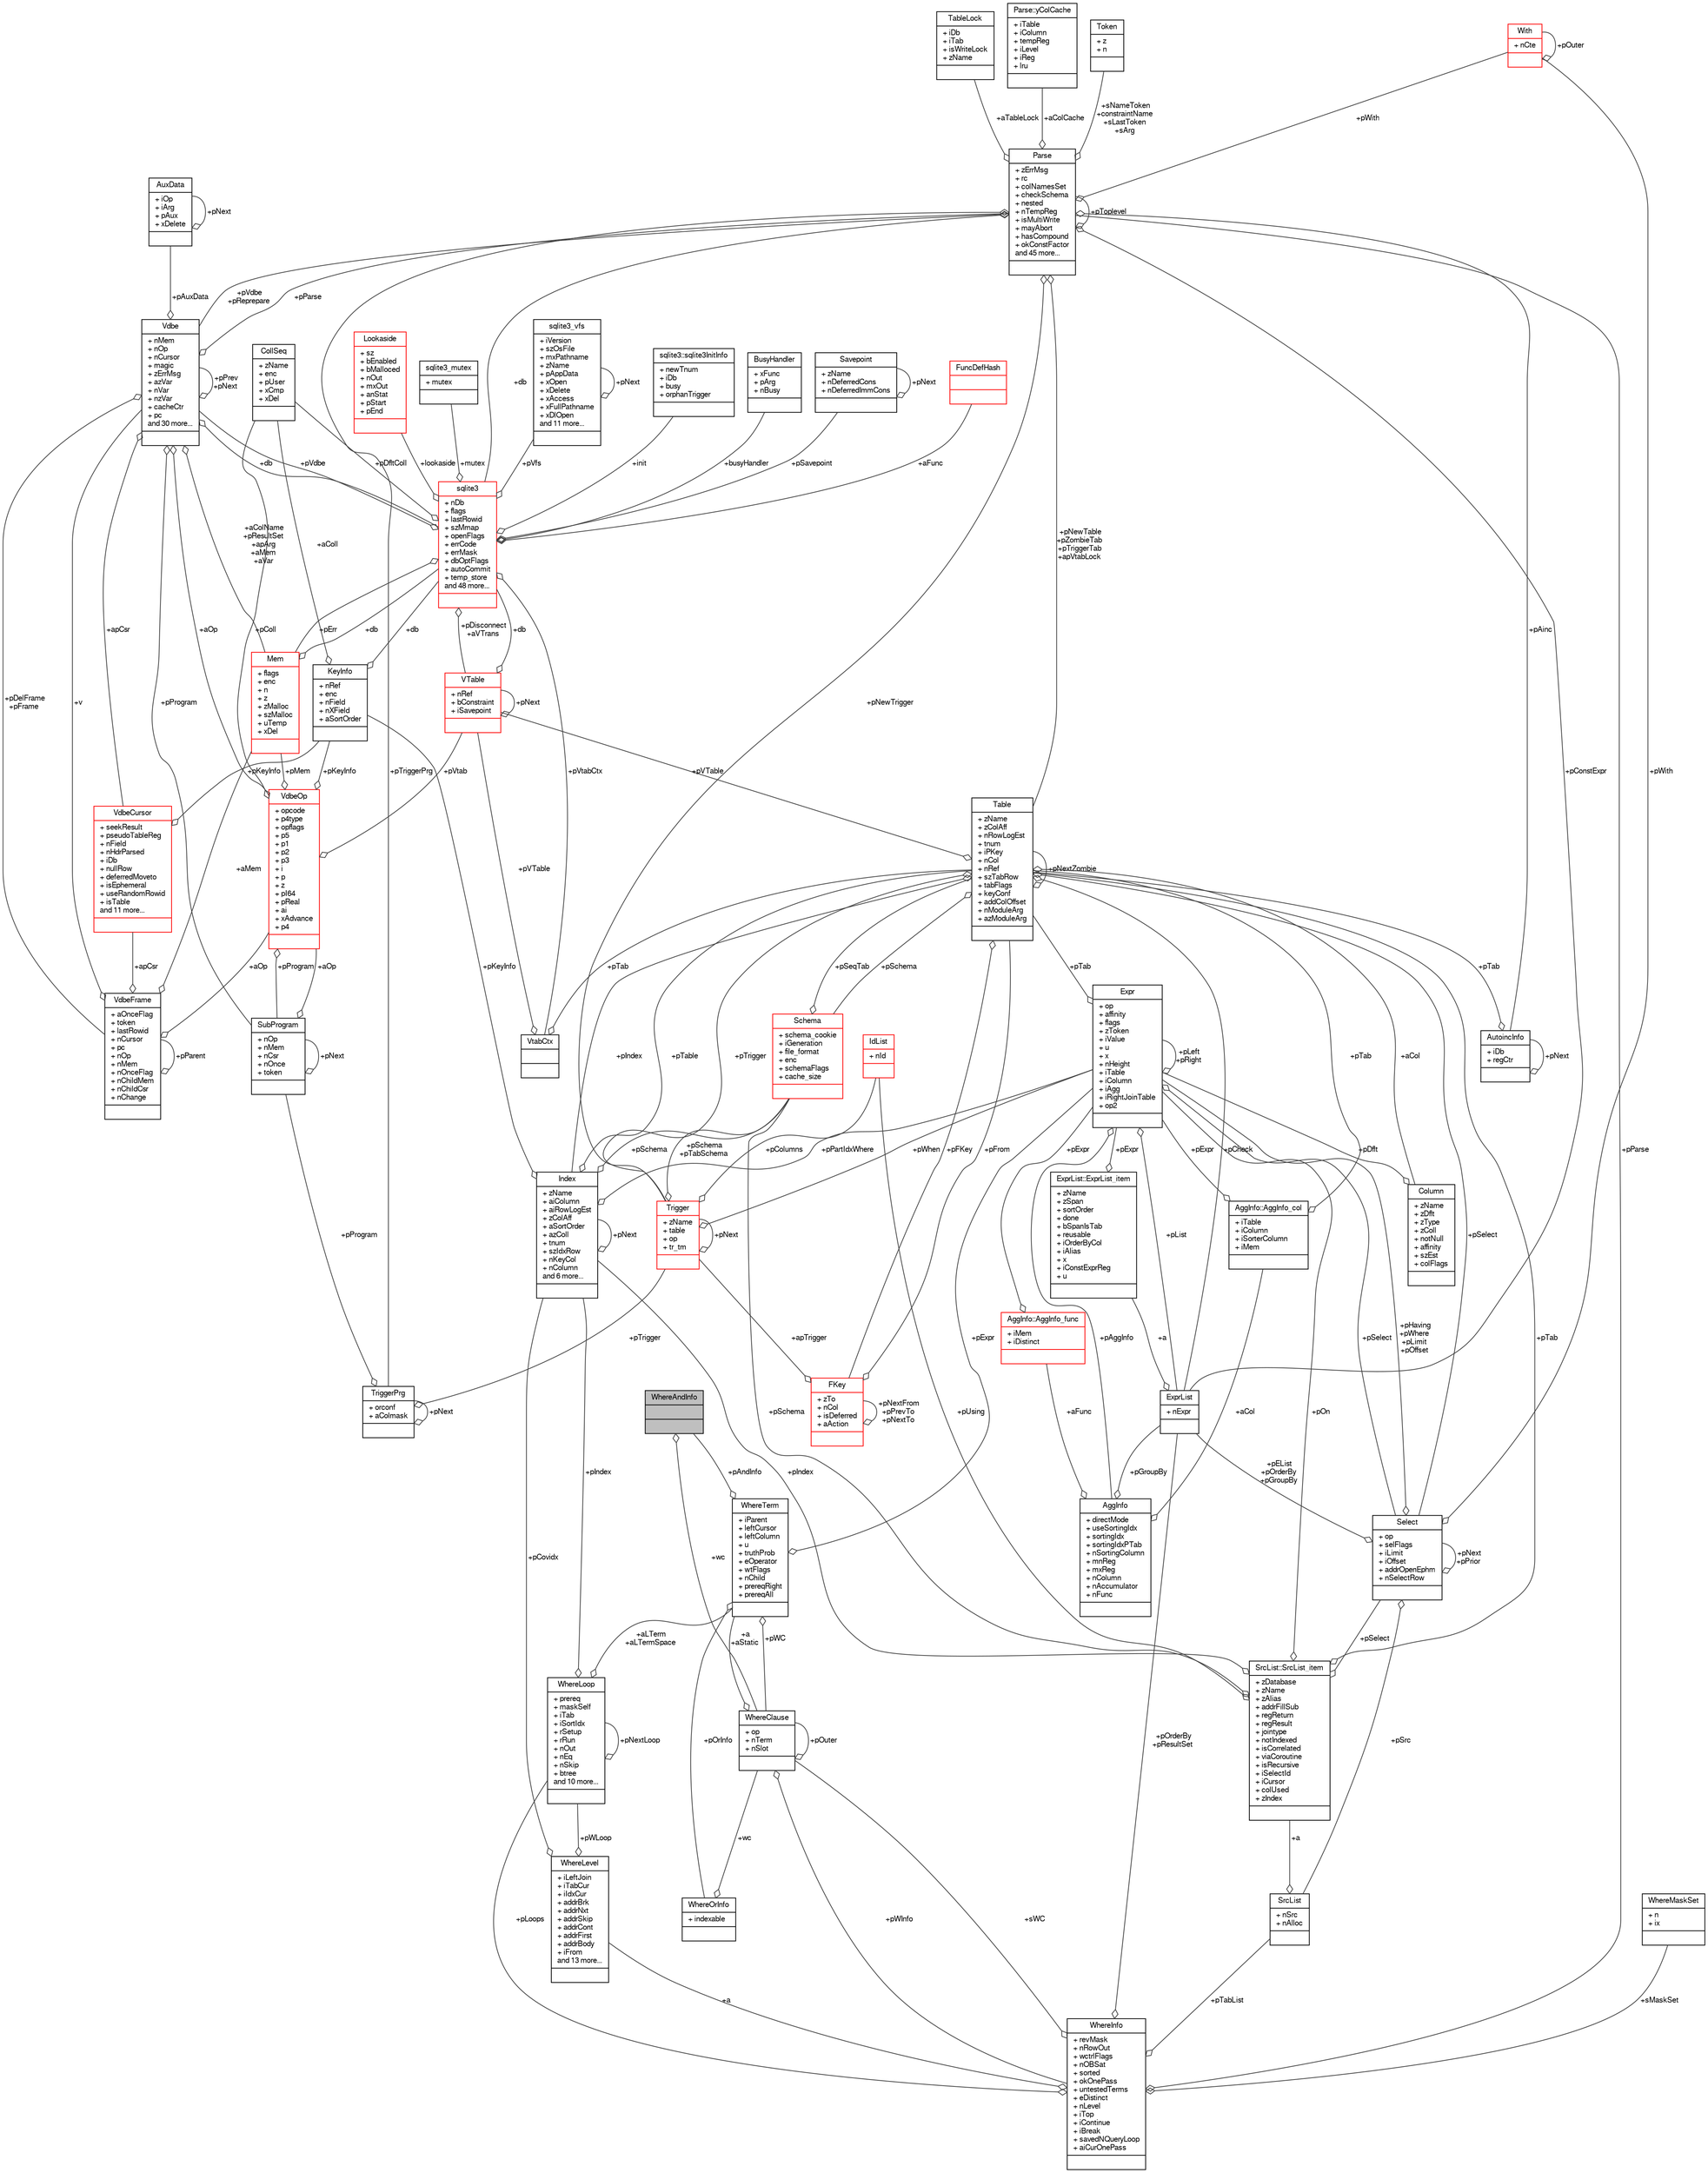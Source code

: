 digraph "WhereAndInfo"
{
  edge [fontname="FreeSans",fontsize="10",labelfontname="FreeSans",labelfontsize="10"];
  node [fontname="FreeSans",fontsize="10",shape=record];
  Node1 [label="{WhereAndInfo\n||}",height=0.2,width=0.4,color="black", fillcolor="grey75", style="filled", fontcolor="black"];
  Node2 -> Node1 [color="grey25",fontsize="10",style="solid",label=" +wc" ,arrowhead="odiamond",fontname="FreeSans"];
  Node2 [label="{WhereClause\n|+ op\l+ nTerm\l+ nSlot\l|}",height=0.2,width=0.4,color="black", fillcolor="white", style="filled",URL="$structWhereClause.html"];
  Node3 -> Node2 [color="grey25",fontsize="10",style="solid",label=" +a\n+aStatic" ,arrowhead="odiamond",fontname="FreeSans"];
  Node3 [label="{WhereTerm\n|+ iParent\l+ leftCursor\l+ leftColumn\l+ u\l+ truthProb\l+ eOperator\l+ wtFlags\l+ nChild\l+ prereqRight\l+ prereqAll\l|}",height=0.2,width=0.4,color="black", fillcolor="white", style="filled",URL="$structWhereTerm.html"];
  Node1 -> Node3 [color="grey25",fontsize="10",style="solid",label=" +pAndInfo" ,arrowhead="odiamond",fontname="FreeSans"];
  Node4 -> Node3 [color="grey25",fontsize="10",style="solid",label=" +pOrInfo" ,arrowhead="odiamond",fontname="FreeSans"];
  Node4 [label="{WhereOrInfo\n|+ indexable\l|}",height=0.2,width=0.4,color="black", fillcolor="white", style="filled",URL="$structWhereOrInfo.html"];
  Node2 -> Node4 [color="grey25",fontsize="10",style="solid",label=" +wc" ,arrowhead="odiamond",fontname="FreeSans"];
  Node5 -> Node3 [color="grey25",fontsize="10",style="solid",label=" +pExpr" ,arrowhead="odiamond",fontname="FreeSans"];
  Node5 [label="{Expr\n|+ op\l+ affinity\l+ flags\l+ zToken\l+ iValue\l+ u\l+ x\l+ nHeight\l+ iTable\l+ iColumn\l+ iAgg\l+ iRightJoinTable\l+ op2\l|}",height=0.2,width=0.4,color="black", fillcolor="white", style="filled",URL="$structExpr.html"];
  Node6 -> Node5 [color="grey25",fontsize="10",style="solid",label=" +pAggInfo" ,arrowhead="odiamond",fontname="FreeSans"];
  Node6 [label="{AggInfo\n|+ directMode\l+ useSortingIdx\l+ sortingIdx\l+ sortingIdxPTab\l+ nSortingColumn\l+ mnReg\l+ mxReg\l+ nColumn\l+ nAccumulator\l+ nFunc\l|}",height=0.2,width=0.4,color="black", fillcolor="white", style="filled",URL="$structAggInfo.html"];
  Node7 -> Node6 [color="grey25",fontsize="10",style="solid",label=" +aCol" ,arrowhead="odiamond",fontname="FreeSans"];
  Node7 [label="{AggInfo::AggInfo_col\n|+ iTable\l+ iColumn\l+ iSorterColumn\l+ iMem\l|}",height=0.2,width=0.4,color="black", fillcolor="white", style="filled",URL="$structAggInfo_1_1AggInfo__col.html"];
  Node5 -> Node7 [color="grey25",fontsize="10",style="solid",label=" +pExpr" ,arrowhead="odiamond",fontname="FreeSans"];
  Node8 -> Node7 [color="grey25",fontsize="10",style="solid",label=" +pTab" ,arrowhead="odiamond",fontname="FreeSans"];
  Node8 [label="{Table\n|+ zName\l+ zColAff\l+ nRowLogEst\l+ tnum\l+ iPKey\l+ nCol\l+ nRef\l+ szTabRow\l+ tabFlags\l+ keyConf\l+ addColOffset\l+ nModuleArg\l+ azModuleArg\l|}",height=0.2,width=0.4,color="black", fillcolor="white", style="filled",URL="$structTable.html"];
  Node9 -> Node8 [color="grey25",fontsize="10",style="solid",label=" +pSchema" ,arrowhead="odiamond",fontname="FreeSans"];
  Node9 [label="{Schema\n|+ schema_cookie\l+ iGeneration\l+ file_format\l+ enc\l+ schemaFlags\l+ cache_size\l|}",height=0.2,width=0.4,color="red", fillcolor="white", style="filled",URL="$structSchema.html"];
  Node8 -> Node9 [color="grey25",fontsize="10",style="solid",label=" +pSeqTab" ,arrowhead="odiamond",fontname="FreeSans"];
  Node13 -> Node8 [color="grey25",fontsize="10",style="solid",label=" +aCol" ,arrowhead="odiamond",fontname="FreeSans"];
  Node13 [label="{Column\n|+ zName\l+ zDflt\l+ zType\l+ zColl\l+ notNull\l+ affinity\l+ szEst\l+ colFlags\l|}",height=0.2,width=0.4,color="black", fillcolor="white", style="filled",URL="$structColumn.html"];
  Node5 -> Node13 [color="grey25",fontsize="10",style="solid",label=" +pDflt" ,arrowhead="odiamond",fontname="FreeSans"];
  Node14 -> Node8 [color="grey25",fontsize="10",style="solid",label=" +pFKey" ,arrowhead="odiamond",fontname="FreeSans"];
  Node14 [label="{FKey\n|+ zTo\l+ nCol\l+ isDeferred\l+ aAction\l|}",height=0.2,width=0.4,color="red", fillcolor="white", style="filled",URL="$structFKey.html"];
  Node14 -> Node14 [color="grey25",fontsize="10",style="solid",label=" +pNextFrom\n+pPrevTo\n+pNextTo" ,arrowhead="odiamond",fontname="FreeSans"];
  Node8 -> Node14 [color="grey25",fontsize="10",style="solid",label=" +pFrom" ,arrowhead="odiamond",fontname="FreeSans"];
  Node16 -> Node14 [color="grey25",fontsize="10",style="solid",label=" +apTrigger" ,arrowhead="odiamond",fontname="FreeSans"];
  Node16 [label="{Trigger\n|+ zName\l+ table\l+ op\l+ tr_tm\l|}",height=0.2,width=0.4,color="red", fillcolor="white", style="filled",URL="$structTrigger.html"];
  Node9 -> Node16 [color="grey25",fontsize="10",style="solid",label=" +pSchema\n+pTabSchema" ,arrowhead="odiamond",fontname="FreeSans"];
  Node5 -> Node16 [color="grey25",fontsize="10",style="solid",label=" +pWhen" ,arrowhead="odiamond",fontname="FreeSans"];
  Node19 -> Node16 [color="grey25",fontsize="10",style="solid",label=" +pColumns" ,arrowhead="odiamond",fontname="FreeSans"];
  Node19 [label="{IdList\n|+ nId\l|}",height=0.2,width=0.4,color="red", fillcolor="white", style="filled",URL="$structIdList.html"];
  Node16 -> Node16 [color="grey25",fontsize="10",style="solid",label=" +pNext" ,arrowhead="odiamond",fontname="FreeSans"];
  Node39 -> Node8 [color="grey25",fontsize="10",style="solid",label=" +pVTable" ,arrowhead="odiamond",fontname="FreeSans"];
  Node39 [label="{VTable\n|+ nRef\l+ bConstraint\l+ iSavepoint\l|}",height=0.2,width=0.4,color="red", fillcolor="white", style="filled",URL="$structVTable.html"];
  Node30 -> Node39 [color="grey25",fontsize="10",style="solid",label=" +db" ,arrowhead="odiamond",fontname="FreeSans"];
  Node30 [label="{sqlite3\n|+ nDb\l+ flags\l+ lastRowid\l+ szMmap\l+ openFlags\l+ errCode\l+ errMask\l+ dbOptFlags\l+ autoCommit\l+ temp_store\land 48 more...\l|}",height=0.2,width=0.4,color="red", fillcolor="white", style="filled",URL="$structsqlite3.html"];
  Node31 -> Node30 [color="grey25",fontsize="10",style="solid",label=" +pErr" ,arrowhead="odiamond",fontname="FreeSans"];
  Node31 [label="{Mem\n|+ flags\l+ enc\l+ n\l+ z\l+ zMalloc\l+ szMalloc\l+ uTemp\l+ xDel\l|}",height=0.2,width=0.4,color="red", fillcolor="white", style="filled",URL="$structMem.html"];
  Node30 -> Node31 [color="grey25",fontsize="10",style="solid",label=" +db" ,arrowhead="odiamond",fontname="FreeSans"];
  Node34 -> Node30 [color="grey25",fontsize="10",style="solid",label=" +pVdbe" ,arrowhead="odiamond",fontname="FreeSans"];
  Node34 [label="{Vdbe\n|+ nMem\l+ nOp\l+ nCursor\l+ magic\l+ zErrMsg\l+ azVar\l+ nVar\l+ nzVar\l+ cacheCtr\l+ pc\land 30 more...\l|}",height=0.2,width=0.4,color="black", fillcolor="white", style="filled",URL="$structVdbe.html"];
  Node34 -> Node34 [color="grey25",fontsize="10",style="solid",label=" +pPrev\n+pNext" ,arrowhead="odiamond",fontname="FreeSans"];
  Node31 -> Node34 [color="grey25",fontsize="10",style="solid",label=" +aColName\n+pResultSet\n+apArg\n+aMem\n+aVar" ,arrowhead="odiamond",fontname="FreeSans"];
  Node30 -> Node34 [color="grey25",fontsize="10",style="solid",label=" +db" ,arrowhead="odiamond",fontname="FreeSans"];
  Node33 -> Node34 [color="grey25",fontsize="10",style="solid",label=" +pDelFrame\n+pFrame" ,arrowhead="odiamond",fontname="FreeSans"];
  Node33 [label="{VdbeFrame\n|+ aOnceFlag\l+ token\l+ lastRowid\l+ nCursor\l+ pc\l+ nOp\l+ nMem\l+ nOnceFlag\l+ nChildMem\l+ nChildCsr\l+ nChange\l|}",height=0.2,width=0.4,color="black", fillcolor="white", style="filled",URL="$structVdbeFrame.html"];
  Node31 -> Node33 [color="grey25",fontsize="10",style="solid",label=" +aMem" ,arrowhead="odiamond",fontname="FreeSans"];
  Node34 -> Node33 [color="grey25",fontsize="10",style="solid",label=" +v" ,arrowhead="odiamond",fontname="FreeSans"];
  Node33 -> Node33 [color="grey25",fontsize="10",style="solid",label=" +pParent" ,arrowhead="odiamond",fontname="FreeSans"];
  Node45 -> Node33 [color="grey25",fontsize="10",style="solid",label=" +apCsr" ,arrowhead="odiamond",fontname="FreeSans"];
  Node45 [label="{VdbeCursor\n|+ seekResult\l+ pseudoTableReg\l+ nField\l+ nHdrParsed\l+ iDb\l+ nullRow\l+ deferredMoveto\l+ isEphemeral\l+ useRandomRowid\l+ isTable\land 11 more...\l|}",height=0.2,width=0.4,color="red", fillcolor="white", style="filled",URL="$structVdbeCursor.html"];
  Node29 -> Node45 [color="grey25",fontsize="10",style="solid",label=" +pKeyInfo" ,arrowhead="odiamond",fontname="FreeSans"];
  Node29 [label="{KeyInfo\n|+ nRef\l+ enc\l+ nField\l+ nXField\l+ aSortOrder\l|}",height=0.2,width=0.4,color="black", fillcolor="white", style="filled",URL="$structKeyInfo.html"];
  Node30 -> Node29 [color="grey25",fontsize="10",style="solid",label=" +db" ,arrowhead="odiamond",fontname="FreeSans"];
  Node38 -> Node29 [color="grey25",fontsize="10",style="solid",label=" +aColl" ,arrowhead="odiamond",fontname="FreeSans"];
  Node38 [label="{CollSeq\n|+ zName\l+ enc\l+ pUser\l+ xCmp\l+ xDel\l|}",height=0.2,width=0.4,color="black", fillcolor="white", style="filled",URL="$structCollSeq.html"];
  Node37 -> Node33 [color="grey25",fontsize="10",style="solid",label=" +aOp" ,arrowhead="odiamond",fontname="FreeSans"];
  Node37 [label="{VdbeOp\n|+ opcode\l+ p4type\l+ opflags\l+ p5\l+ p1\l+ p2\l+ p3\l+ i\l+ p\l+ z\l+ pI64\l+ pReal\l+ ai\l+ xAdvance\l+ p4\l|}",height=0.2,width=0.4,color="red", fillcolor="white", style="filled",URL="$structVdbeOp.html"];
  Node31 -> Node37 [color="grey25",fontsize="10",style="solid",label=" +pMem" ,arrowhead="odiamond",fontname="FreeSans"];
  Node38 -> Node37 [color="grey25",fontsize="10",style="solid",label=" +pColl" ,arrowhead="odiamond",fontname="FreeSans"];
  Node39 -> Node37 [color="grey25",fontsize="10",style="solid",label=" +pVtab" ,arrowhead="odiamond",fontname="FreeSans"];
  Node36 -> Node37 [color="grey25",fontsize="10",style="solid",label=" +pProgram" ,arrowhead="odiamond",fontname="FreeSans"];
  Node36 [label="{SubProgram\n|+ nOp\l+ nMem\l+ nCsr\l+ nOnce\l+ token\l|}",height=0.2,width=0.4,color="black", fillcolor="white", style="filled",URL="$structSubProgram.html"];
  Node36 -> Node36 [color="grey25",fontsize="10",style="solid",label=" +pNext" ,arrowhead="odiamond",fontname="FreeSans"];
  Node37 -> Node36 [color="grey25",fontsize="10",style="solid",label=" +aOp" ,arrowhead="odiamond",fontname="FreeSans"];
  Node29 -> Node37 [color="grey25",fontsize="10",style="solid",label=" +pKeyInfo" ,arrowhead="odiamond",fontname="FreeSans"];
  Node35 -> Node34 [color="grey25",fontsize="10",style="solid",label=" +pAuxData" ,arrowhead="odiamond",fontname="FreeSans"];
  Node35 [label="{AuxData\n|+ iOp\l+ iArg\l+ pAux\l+ xDelete\l|}",height=0.2,width=0.4,color="black", fillcolor="white", style="filled",URL="$structAuxData.html"];
  Node35 -> Node35 [color="grey25",fontsize="10",style="solid",label=" +pNext" ,arrowhead="odiamond",fontname="FreeSans"];
  Node36 -> Node34 [color="grey25",fontsize="10",style="solid",label=" +pProgram" ,arrowhead="odiamond",fontname="FreeSans"];
  Node45 -> Node34 [color="grey25",fontsize="10",style="solid",label=" +apCsr" ,arrowhead="odiamond",fontname="FreeSans"];
  Node76 -> Node34 [color="grey25",fontsize="10",style="solid",label=" +pParse" ,arrowhead="odiamond",fontname="FreeSans"];
  Node76 [label="{Parse\n|+ zErrMsg\l+ rc\l+ colNamesSet\l+ checkSchema\l+ nested\l+ nTempReg\l+ isMultiWrite\l+ mayAbort\l+ hasCompound\l+ okConstFactor\land 45 more...\l|}",height=0.2,width=0.4,color="black", fillcolor="white", style="filled",URL="$structParse.html"];
  Node34 -> Node76 [color="grey25",fontsize="10",style="solid",label=" +pVdbe\n+pReprepare" ,arrowhead="odiamond",fontname="FreeSans"];
  Node30 -> Node76 [color="grey25",fontsize="10",style="solid",label=" +db" ,arrowhead="odiamond",fontname="FreeSans"];
  Node77 -> Node76 [color="grey25",fontsize="10",style="solid",label=" +aTableLock" ,arrowhead="odiamond",fontname="FreeSans"];
  Node77 [label="{TableLock\n|+ iDb\l+ iTab\l+ isWriteLock\l+ zName\l|}",height=0.2,width=0.4,color="black", fillcolor="white", style="filled",URL="$structTableLock.html"];
  Node18 -> Node76 [color="grey25",fontsize="10",style="solid",label=" +sNameToken\n+constraintName\n+sLastToken\n+sArg" ,arrowhead="odiamond",fontname="FreeSans"];
  Node18 [label="{Token\n|+ z\l+ n\l|}",height=0.2,width=0.4,color="black", fillcolor="white", style="filled",URL="$structToken.html"];
  Node22 -> Node76 [color="grey25",fontsize="10",style="solid",label=" +pWith" ,arrowhead="odiamond",fontname="FreeSans"];
  Node22 [label="{With\n|+ nCte\l|}",height=0.2,width=0.4,color="red", fillcolor="white", style="filled",URL="$structWith.html"];
  Node22 -> Node22 [color="grey25",fontsize="10",style="solid",label=" +pOuter" ,arrowhead="odiamond",fontname="FreeSans"];
  Node78 -> Node76 [color="grey25",fontsize="10",style="solid",label=" +aColCache" ,arrowhead="odiamond",fontname="FreeSans"];
  Node78 [label="{Parse::yColCache\n|+ iTable\l+ iColumn\l+ tempReg\l+ iLevel\l+ iReg\l+ lru\l|}",height=0.2,width=0.4,color="black", fillcolor="white", style="filled",URL="$structParse_1_1yColCache.html"];
  Node8 -> Node76 [color="grey25",fontsize="10",style="solid",label=" +pNewTable\n+pZombieTab\n+pTriggerTab\n+apVtabLock" ,arrowhead="odiamond",fontname="FreeSans"];
  Node16 -> Node76 [color="grey25",fontsize="10",style="solid",label=" +pNewTrigger" ,arrowhead="odiamond",fontname="FreeSans"];
  Node79 -> Node76 [color="grey25",fontsize="10",style="solid",label=" +pTriggerPrg" ,arrowhead="odiamond",fontname="FreeSans"];
  Node79 [label="{TriggerPrg\n|+ orconf\l+ aColmask\l|}",height=0.2,width=0.4,color="black", fillcolor="white", style="filled",URL="$structTriggerPrg.html"];
  Node36 -> Node79 [color="grey25",fontsize="10",style="solid",label=" +pProgram" ,arrowhead="odiamond",fontname="FreeSans"];
  Node16 -> Node79 [color="grey25",fontsize="10",style="solid",label=" +pTrigger" ,arrowhead="odiamond",fontname="FreeSans"];
  Node79 -> Node79 [color="grey25",fontsize="10",style="solid",label=" +pNext" ,arrowhead="odiamond",fontname="FreeSans"];
  Node80 -> Node76 [color="grey25",fontsize="10",style="solid",label=" +pAinc" ,arrowhead="odiamond",fontname="FreeSans"];
  Node80 [label="{AutoincInfo\n|+ iDb\l+ regCtr\l|}",height=0.2,width=0.4,color="black", fillcolor="white", style="filled",URL="$structAutoincInfo.html"];
  Node8 -> Node80 [color="grey25",fontsize="10",style="solid",label=" +pTab" ,arrowhead="odiamond",fontname="FreeSans"];
  Node80 -> Node80 [color="grey25",fontsize="10",style="solid",label=" +pNext" ,arrowhead="odiamond",fontname="FreeSans"];
  Node24 -> Node76 [color="grey25",fontsize="10",style="solid",label=" +pConstExpr" ,arrowhead="odiamond",fontname="FreeSans"];
  Node24 [label="{ExprList\n|+ nExpr\l|}",height=0.2,width=0.4,color="black", fillcolor="white", style="filled",URL="$structExprList.html"];
  Node25 -> Node24 [color="grey25",fontsize="10",style="solid",label=" +a" ,arrowhead="odiamond",fontname="FreeSans"];
  Node25 [label="{ExprList::ExprList_item\n|+ zName\l+ zSpan\l+ sortOrder\l+ done\l+ bSpanIsTab\l+ reusable\l+ iOrderByCol\l+ iAlias\l+ x\l+ iConstExprReg\l+ u\l|}",height=0.2,width=0.4,color="black", fillcolor="white", style="filled",URL="$structExprList_1_1ExprList__item.html"];
  Node5 -> Node25 [color="grey25",fontsize="10",style="solid",label=" +pExpr" ,arrowhead="odiamond",fontname="FreeSans"];
  Node76 -> Node76 [color="grey25",fontsize="10",style="solid",label=" +pToplevel" ,arrowhead="odiamond",fontname="FreeSans"];
  Node37 -> Node34 [color="grey25",fontsize="10",style="solid",label=" +aOp" ,arrowhead="odiamond",fontname="FreeSans"];
  Node84 -> Node30 [color="grey25",fontsize="10",style="solid",label=" +pSavepoint" ,arrowhead="odiamond",fontname="FreeSans"];
  Node84 [label="{Savepoint\n|+ zName\l+ nDeferredCons\l+ nDeferredImmCons\l|}",height=0.2,width=0.4,color="black", fillcolor="white", style="filled",URL="$structSavepoint.html"];
  Node84 -> Node84 [color="grey25",fontsize="10",style="solid",label=" +pNext" ,arrowhead="odiamond",fontname="FreeSans"];
  Node85 -> Node30 [color="grey25",fontsize="10",style="solid",label=" +aFunc" ,arrowhead="odiamond",fontname="FreeSans"];
  Node85 [label="{FuncDefHash\n||}",height=0.2,width=0.4,color="red", fillcolor="white", style="filled",URL="$structFuncDefHash.html"];
  Node86 -> Node30 [color="grey25",fontsize="10",style="solid",label=" +lookaside" ,arrowhead="odiamond",fontname="FreeSans"];
  Node86 [label="{Lookaside\n|+ sz\l+ bEnabled\l+ bMalloced\l+ nOut\l+ mxOut\l+ anStat\l+ pStart\l+ pEnd\l|}",height=0.2,width=0.4,color="red", fillcolor="white", style="filled",URL="$structLookaside.html"];
  Node50 -> Node30 [color="grey25",fontsize="10",style="solid",label=" +mutex" ,arrowhead="odiamond",fontname="FreeSans"];
  Node50 [label="{sqlite3_mutex\n|+ mutex\l|}",height=0.2,width=0.4,color="black", fillcolor="white", style="filled",URL="$structsqlite3__mutex.html"];
  Node61 -> Node30 [color="grey25",fontsize="10",style="solid",label=" +pVfs" ,arrowhead="odiamond",fontname="FreeSans"];
  Node61 [label="{sqlite3_vfs\n|+ iVersion\l+ szOsFile\l+ mxPathname\l+ zName\l+ pAppData\l+ xOpen\l+ xDelete\l+ xAccess\l+ xFullPathname\l+ xDlOpen\land 11 more...\l|}",height=0.2,width=0.4,color="black", fillcolor="white", style="filled",URL="$structsqlite3__vfs.html"];
  Node61 -> Node61 [color="grey25",fontsize="10",style="solid",label=" +pNext" ,arrowhead="odiamond",fontname="FreeSans"];
  Node88 -> Node30 [color="grey25",fontsize="10",style="solid",label=" +init" ,arrowhead="odiamond",fontname="FreeSans"];
  Node88 [label="{sqlite3::sqlite3InitInfo\n|+ newTnum\l+ iDb\l+ busy\l+ orphanTrigger\l|}",height=0.2,width=0.4,color="black", fillcolor="white", style="filled",URL="$structsqlite3_1_1sqlite3InitInfo.html"];
  Node89 -> Node30 [color="grey25",fontsize="10",style="solid",label=" +busyHandler" ,arrowhead="odiamond",fontname="FreeSans"];
  Node89 [label="{BusyHandler\n|+ xFunc\l+ pArg\l+ nBusy\l|}",height=0.2,width=0.4,color="black", fillcolor="white", style="filled",URL="$structBusyHandler.html"];
  Node90 -> Node30 [color="grey25",fontsize="10",style="solid",label=" +pVtabCtx" ,arrowhead="odiamond",fontname="FreeSans"];
  Node90 [label="{VtabCtx\n||}",height=0.2,width=0.4,color="black", fillcolor="white", style="filled",URL="$structVtabCtx.html"];
  Node39 -> Node90 [color="grey25",fontsize="10",style="solid",label=" +pVTable" ,arrowhead="odiamond",fontname="FreeSans"];
  Node8 -> Node90 [color="grey25",fontsize="10",style="solid",label=" +pTab" ,arrowhead="odiamond",fontname="FreeSans"];
  Node38 -> Node30 [color="grey25",fontsize="10",style="solid",label=" +pDfltColl" ,arrowhead="odiamond",fontname="FreeSans"];
  Node39 -> Node30 [color="grey25",fontsize="10",style="solid",label=" +pDisconnect\n+aVTrans" ,arrowhead="odiamond",fontname="FreeSans"];
  Node39 -> Node39 [color="grey25",fontsize="10",style="solid",label=" +pNext" ,arrowhead="odiamond",fontname="FreeSans"];
  Node8 -> Node8 [color="grey25",fontsize="10",style="solid",label=" +pNextZombie" ,arrowhead="odiamond",fontname="FreeSans"];
  Node16 -> Node8 [color="grey25",fontsize="10",style="solid",label=" +pTrigger" ,arrowhead="odiamond",fontname="FreeSans"];
  Node21 -> Node8 [color="grey25",fontsize="10",style="solid",label=" +pSelect" ,arrowhead="odiamond",fontname="FreeSans"];
  Node21 [label="{Select\n|+ op\l+ selFlags\l+ iLimit\l+ iOffset\l+ addrOpenEphm\l+ nSelectRow\l|}",height=0.2,width=0.4,color="black", fillcolor="white", style="filled",URL="$structSelect.html"];
  Node5 -> Node21 [color="grey25",fontsize="10",style="solid",label=" +pHaving\n+pWhere\n+pLimit\n+pOffset" ,arrowhead="odiamond",fontname="FreeSans"];
  Node22 -> Node21 [color="grey25",fontsize="10",style="solid",label=" +pWith" ,arrowhead="odiamond",fontname="FreeSans"];
  Node21 -> Node21 [color="grey25",fontsize="10",style="solid",label=" +pNext\n+pPrior" ,arrowhead="odiamond",fontname="FreeSans"];
  Node26 -> Node21 [color="grey25",fontsize="10",style="solid",label=" +pSrc" ,arrowhead="odiamond",fontname="FreeSans"];
  Node26 [label="{SrcList\n|+ nSrc\l+ nAlloc\l|}",height=0.2,width=0.4,color="black", fillcolor="white", style="filled",URL="$structSrcList.html"];
  Node27 -> Node26 [color="grey25",fontsize="10",style="solid",label=" +a" ,arrowhead="odiamond",fontname="FreeSans"];
  Node27 [label="{SrcList::SrcList_item\n|+ zDatabase\l+ zName\l+ zAlias\l+ addrFillSub\l+ regReturn\l+ regResult\l+ jointype\l+ notIndexed\l+ isCorrelated\l+ viaCoroutine\l+ isRecursive\l+ iSelectId\l+ iCursor\l+ colUsed\l+ zIndex\l|}",height=0.2,width=0.4,color="black", fillcolor="white", style="filled",URL="$structSrcList_1_1SrcList__item.html"];
  Node9 -> Node27 [color="grey25",fontsize="10",style="solid",label=" +pSchema" ,arrowhead="odiamond",fontname="FreeSans"];
  Node5 -> Node27 [color="grey25",fontsize="10",style="solid",label=" +pOn" ,arrowhead="odiamond",fontname="FreeSans"];
  Node19 -> Node27 [color="grey25",fontsize="10",style="solid",label=" +pUsing" ,arrowhead="odiamond",fontname="FreeSans"];
  Node8 -> Node27 [color="grey25",fontsize="10",style="solid",label=" +pTab" ,arrowhead="odiamond",fontname="FreeSans"];
  Node21 -> Node27 [color="grey25",fontsize="10",style="solid",label=" +pSelect" ,arrowhead="odiamond",fontname="FreeSans"];
  Node28 -> Node27 [color="grey25",fontsize="10",style="solid",label=" +pIndex" ,arrowhead="odiamond",fontname="FreeSans"];
  Node28 [label="{Index\n|+ zName\l+ aiColumn\l+ aiRowLogEst\l+ zColAff\l+ aSortOrder\l+ azColl\l+ tnum\l+ szIdxRow\l+ nKeyCol\l+ nColumn\land 6 more...\l|}",height=0.2,width=0.4,color="black", fillcolor="white", style="filled",URL="$structIndex.html"];
  Node9 -> Node28 [color="grey25",fontsize="10",style="solid",label=" +pSchema" ,arrowhead="odiamond",fontname="FreeSans"];
  Node5 -> Node28 [color="grey25",fontsize="10",style="solid",label=" +pPartIdxWhere" ,arrowhead="odiamond",fontname="FreeSans"];
  Node8 -> Node28 [color="grey25",fontsize="10",style="solid",label=" +pTable" ,arrowhead="odiamond",fontname="FreeSans"];
  Node29 -> Node28 [color="grey25",fontsize="10",style="solid",label=" +pKeyInfo" ,arrowhead="odiamond",fontname="FreeSans"];
  Node28 -> Node28 [color="grey25",fontsize="10",style="solid",label=" +pNext" ,arrowhead="odiamond",fontname="FreeSans"];
  Node24 -> Node21 [color="grey25",fontsize="10",style="solid",label=" +pEList\n+pOrderBy\n+pGroupBy" ,arrowhead="odiamond",fontname="FreeSans"];
  Node24 -> Node8 [color="grey25",fontsize="10",style="solid",label=" +pCheck" ,arrowhead="odiamond",fontname="FreeSans"];
  Node28 -> Node8 [color="grey25",fontsize="10",style="solid",label=" +pIndex" ,arrowhead="odiamond",fontname="FreeSans"];
  Node92 -> Node6 [color="grey25",fontsize="10",style="solid",label=" +aFunc" ,arrowhead="odiamond",fontname="FreeSans"];
  Node92 [label="{AggInfo::AggInfo_func\n|+ iMem\l+ iDistinct\l|}",height=0.2,width=0.4,color="red", fillcolor="white", style="filled",URL="$structAggInfo_1_1AggInfo__func.html"];
  Node5 -> Node92 [color="grey25",fontsize="10",style="solid",label=" +pExpr" ,arrowhead="odiamond",fontname="FreeSans"];
  Node24 -> Node6 [color="grey25",fontsize="10",style="solid",label=" +pGroupBy" ,arrowhead="odiamond",fontname="FreeSans"];
  Node5 -> Node5 [color="grey25",fontsize="10",style="solid",label=" +pLeft\n+pRight" ,arrowhead="odiamond",fontname="FreeSans"];
  Node8 -> Node5 [color="grey25",fontsize="10",style="solid",label=" +pTab" ,arrowhead="odiamond",fontname="FreeSans"];
  Node21 -> Node5 [color="grey25",fontsize="10",style="solid",label=" +pSelect" ,arrowhead="odiamond",fontname="FreeSans"];
  Node24 -> Node5 [color="grey25",fontsize="10",style="solid",label=" +pList" ,arrowhead="odiamond",fontname="FreeSans"];
  Node2 -> Node3 [color="grey25",fontsize="10",style="solid",label=" +pWC" ,arrowhead="odiamond",fontname="FreeSans"];
  Node93 -> Node2 [color="grey25",fontsize="10",style="solid",label=" +pWInfo" ,arrowhead="odiamond",fontname="FreeSans"];
  Node93 [label="{WhereInfo\n|+ revMask\l+ nRowOut\l+ wctrlFlags\l+ nOBSat\l+ sorted\l+ okOnePass\l+ untestedTerms\l+ eDistinct\l+ nLevel\l+ iTop\l+ iContinue\l+ iBreak\l+ savedNQueryLoop\l+ aiCurOnePass\l|}",height=0.2,width=0.4,color="black", fillcolor="white", style="filled",URL="$structWhereInfo.html"];
  Node94 -> Node93 [color="grey25",fontsize="10",style="solid",label=" +pLoops" ,arrowhead="odiamond",fontname="FreeSans"];
  Node94 [label="{WhereLoop\n|+ prereq\l+ maskSelf\l+ iTab\l+ iSortIdx\l+ rSetup\l+ rRun\l+ nOut\l+ nEq\l+ nSkip\l+ btree\land 10 more...\l|}",height=0.2,width=0.4,color="black", fillcolor="white", style="filled",URL="$structWhereLoop.html"];
  Node94 -> Node94 [color="grey25",fontsize="10",style="solid",label=" +pNextLoop" ,arrowhead="odiamond",fontname="FreeSans"];
  Node3 -> Node94 [color="grey25",fontsize="10",style="solid",label=" +aLTerm\n+aLTermSpace" ,arrowhead="odiamond",fontname="FreeSans"];
  Node28 -> Node94 [color="grey25",fontsize="10",style="solid",label=" +pIndex" ,arrowhead="odiamond",fontname="FreeSans"];
  Node2 -> Node93 [color="grey25",fontsize="10",style="solid",label=" +sWC" ,arrowhead="odiamond",fontname="FreeSans"];
  Node95 -> Node93 [color="grey25",fontsize="10",style="solid",label=" +a" ,arrowhead="odiamond",fontname="FreeSans"];
  Node95 [label="{WhereLevel\n|+ iLeftJoin\l+ iTabCur\l+ iIdxCur\l+ addrBrk\l+ addrNxt\l+ addrSkip\l+ addrCont\l+ addrFirst\l+ addrBody\l+ iFrom\land 13 more...\l|}",height=0.2,width=0.4,color="black", fillcolor="white", style="filled",URL="$structWhereLevel.html"];
  Node94 -> Node95 [color="grey25",fontsize="10",style="solid",label=" +pWLoop" ,arrowhead="odiamond",fontname="FreeSans"];
  Node28 -> Node95 [color="grey25",fontsize="10",style="solid",label=" +pCovidx" ,arrowhead="odiamond",fontname="FreeSans"];
  Node96 -> Node93 [color="grey25",fontsize="10",style="solid",label=" +sMaskSet" ,arrowhead="odiamond",fontname="FreeSans"];
  Node96 [label="{WhereMaskSet\n|+ n\l+ ix\l|}",height=0.2,width=0.4,color="black", fillcolor="white", style="filled",URL="$structWhereMaskSet.html"];
  Node26 -> Node93 [color="grey25",fontsize="10",style="solid",label=" +pTabList" ,arrowhead="odiamond",fontname="FreeSans"];
  Node24 -> Node93 [color="grey25",fontsize="10",style="solid",label=" +pOrderBy\n+pResultSet" ,arrowhead="odiamond",fontname="FreeSans"];
  Node76 -> Node93 [color="grey25",fontsize="10",style="solid",label=" +pParse" ,arrowhead="odiamond",fontname="FreeSans"];
  Node2 -> Node2 [color="grey25",fontsize="10",style="solid",label=" +pOuter" ,arrowhead="odiamond",fontname="FreeSans"];
}
